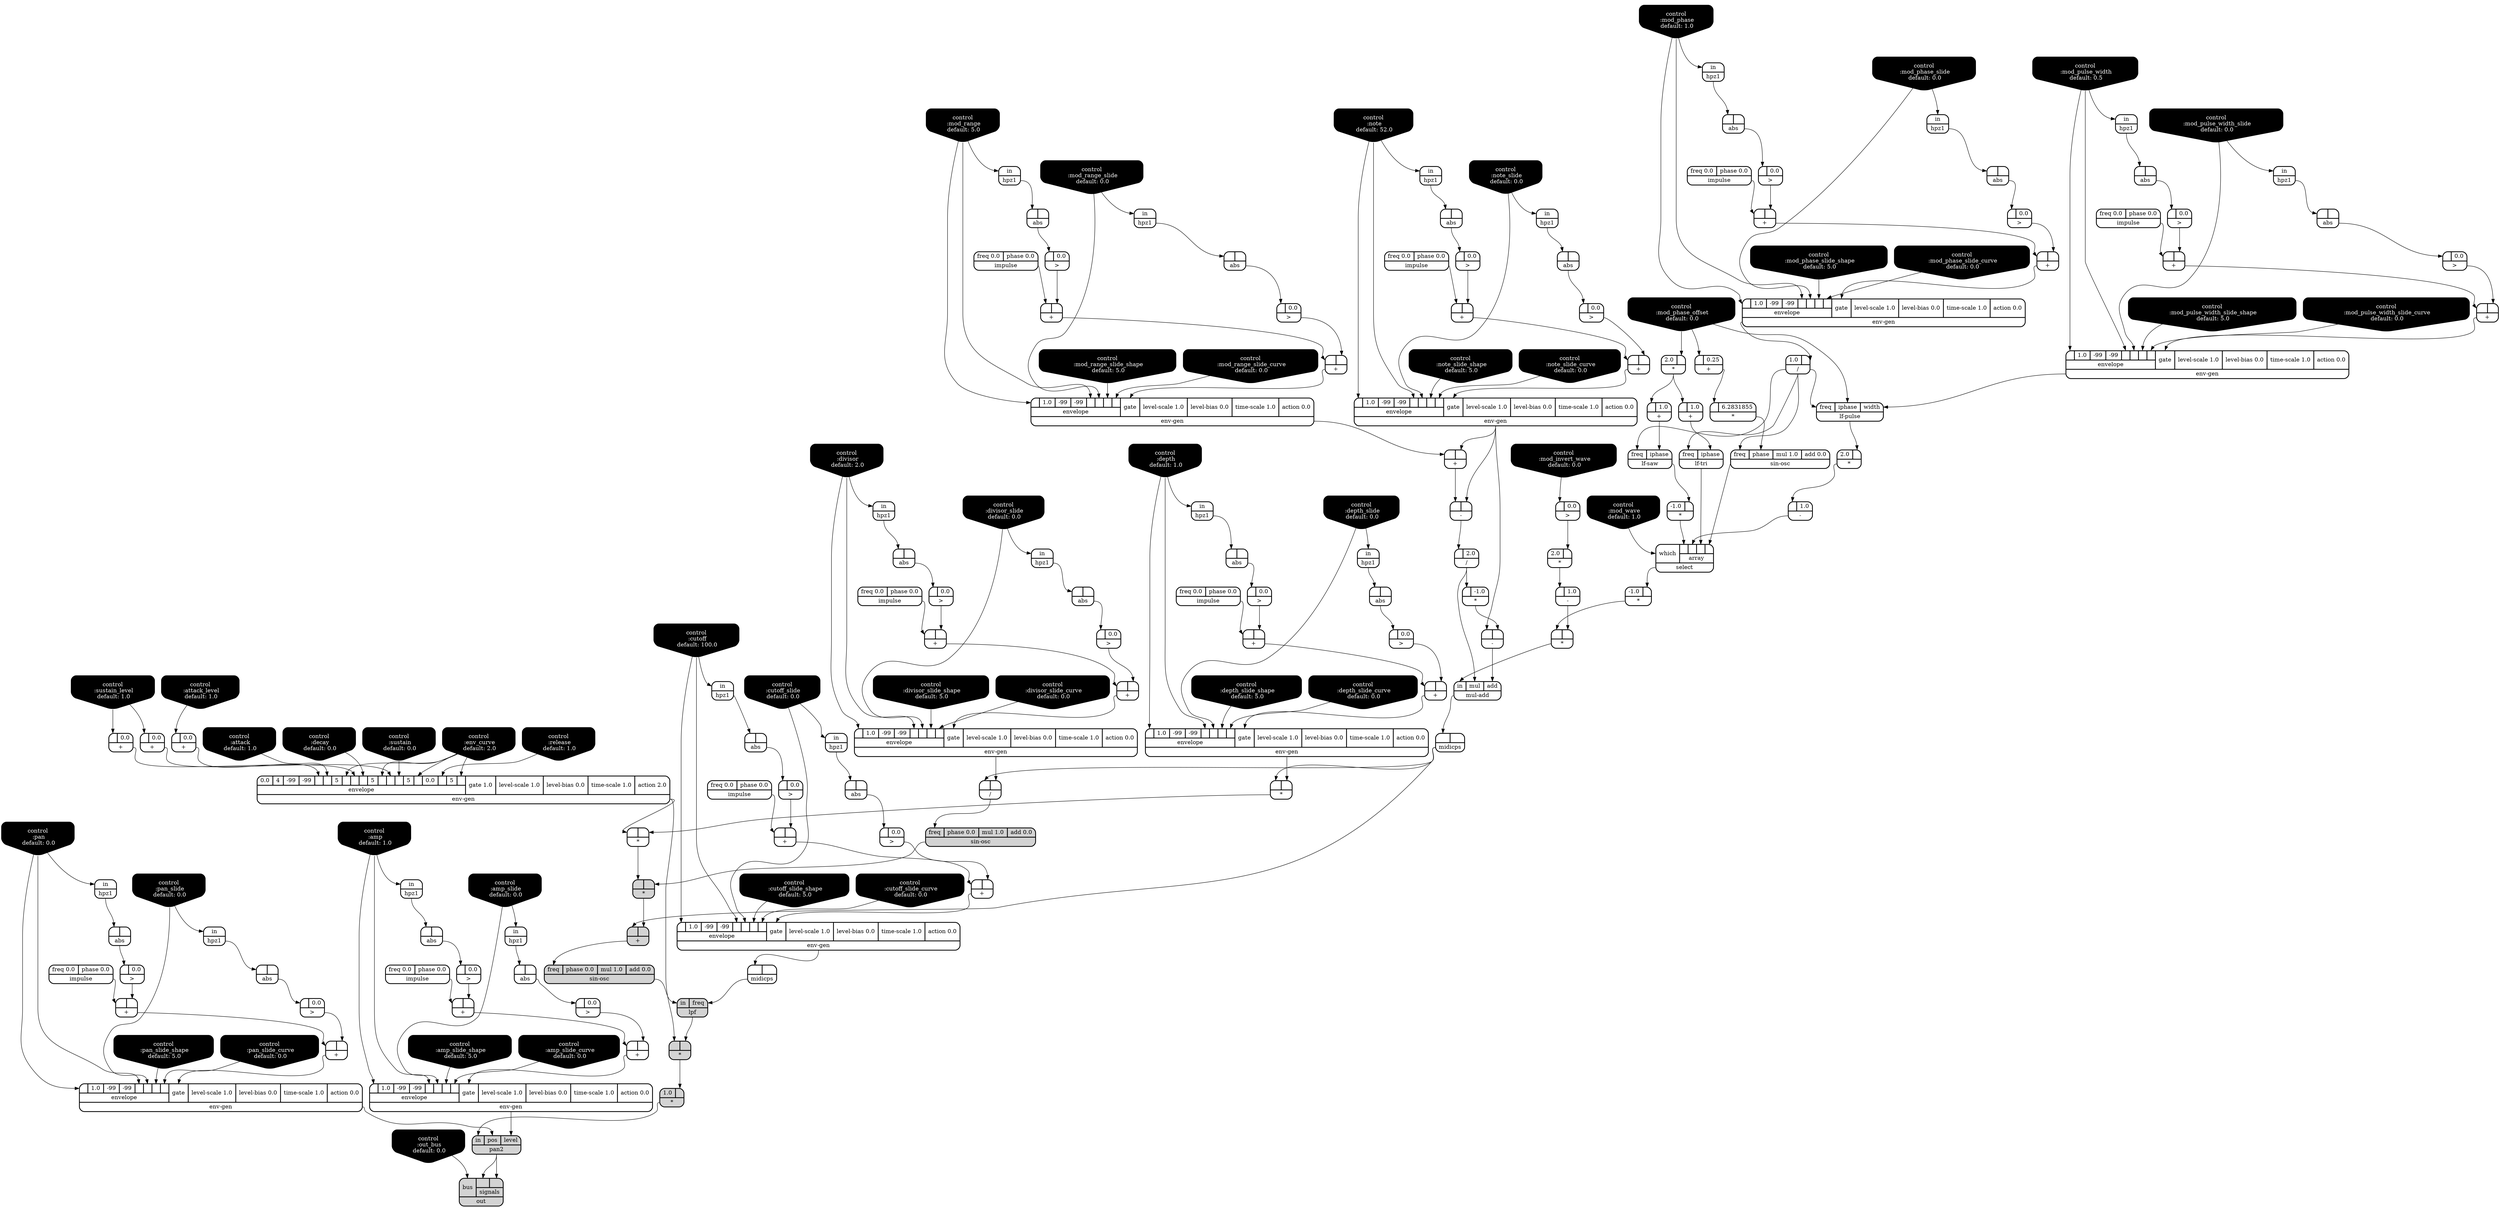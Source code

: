 digraph synthdef {
47 [label = "{{ <a> 2.0|<b> } |<__UG_NAME__>* }" style="bold, rounded" shape=record rankdir=LR];
61 [label = "{{ <a> -1.0|<b> } |<__UG_NAME__>* }" style="bold, rounded" shape=record rankdir=LR];
73 [label = "{{ <a> 2.0|<b> } |<__UG_NAME__>* }" style="bold, rounded" shape=record rankdir=LR];
78 [label = "{{ <a> |<b> 6.2831855} |<__UG_NAME__>* }" style="bold, rounded" shape=record rankdir=LR];
81 [label = "{{ <a> -1.0|<b> } |<__UG_NAME__>* }" style="bold, rounded" shape=record rankdir=LR];
83 [label = "{{ <a> 2.0|<b> } |<__UG_NAME__>* }" style="bold, rounded" shape=record rankdir=LR];
85 [label = "{{ <a> |<b> } |<__UG_NAME__>* }" style="bold, rounded" shape=record rankdir=LR];
109 [label = "{{ <a> |<b> -1.0} |<__UG_NAME__>* }" style="bold, rounded" shape=record rankdir=LR];
149 [label = "{{ <a> |<b> } |<__UG_NAME__>* }" style="bold, rounded" shape=record rankdir=LR];
156 [label = "{{ <a> |<b> } |<__UG_NAME__>* }" style="bold, rounded" shape=record rankdir=LR];
157 [label = "{{ <a> |<b> } |<__UG_NAME__>* }" style="filled, bold, rounded"  shape=record rankdir=LR];
162 [label = "{{ <a> |<b> } |<__UG_NAME__>* }" style="filled, bold, rounded"  shape=record rankdir=LR];
163 [label = "{{ <a> 1.0|<b> } |<__UG_NAME__>* }" style="filled, bold, rounded"  shape=record rankdir=LR];
48 [label = "{{ <a> |<b> 1.0} |<__UG_NAME__>+ }" style="bold, rounded" shape=record rankdir=LR];
53 [label = "{{ <a> |<b> } |<__UG_NAME__>+ }" style="bold, rounded" shape=record rankdir=LR];
57 [label = "{{ <a> |<b> } |<__UG_NAME__>+ }" style="bold, rounded" shape=record rankdir=LR];
66 [label = "{{ <a> |<b> } |<__UG_NAME__>+ }" style="bold, rounded" shape=record rankdir=LR];
70 [label = "{{ <a> |<b> } |<__UG_NAME__>+ }" style="bold, rounded" shape=record rankdir=LR];
75 [label = "{{ <a> |<b> 1.0} |<__UG_NAME__>+ }" style="bold, rounded" shape=record rankdir=LR];
77 [label = "{{ <a> |<b> 0.25} |<__UG_NAME__>+ }" style="bold, rounded" shape=record rankdir=LR];
90 [label = "{{ <a> |<b> } |<__UG_NAME__>+ }" style="bold, rounded" shape=record rankdir=LR];
94 [label = "{{ <a> |<b> } |<__UG_NAME__>+ }" style="bold, rounded" shape=record rankdir=LR];
100 [label = "{{ <a> |<b> } |<__UG_NAME__>+ }" style="bold, rounded" shape=record rankdir=LR];
104 [label = "{{ <a> |<b> } |<__UG_NAME__>+ }" style="bold, rounded" shape=record rankdir=LR];
106 [label = "{{ <a> |<b> } |<__UG_NAME__>+ }" style="bold, rounded" shape=record rankdir=LR];
117 [label = "{{ <a> |<b> } |<__UG_NAME__>+ }" style="bold, rounded" shape=record rankdir=LR];
121 [label = "{{ <a> |<b> } |<__UG_NAME__>+ }" style="bold, rounded" shape=record rankdir=LR];
125 [label = "{{ <a> |<b> 0.0} |<__UG_NAME__>+ }" style="bold, rounded" shape=record rankdir=LR];
136 [label = "{{ <a> |<b> } |<__UG_NAME__>+ }" style="bold, rounded" shape=record rankdir=LR];
138 [label = "{{ <a> |<b> } |<__UG_NAME__>+ }" style="bold, rounded" shape=record rankdir=LR];
145 [label = "{{ <a> |<b> } |<__UG_NAME__>+ }" style="bold, rounded" shape=record rankdir=LR];
147 [label = "{{ <a> |<b> } |<__UG_NAME__>+ }" style="bold, rounded" shape=record rankdir=LR];
150 [label = "{{ <a> |<b> 0.0} |<__UG_NAME__>+ }" style="bold, rounded" shape=record rankdir=LR];
151 [label = "{{ <a> |<b> 0.0} |<__UG_NAME__>+ }" style="bold, rounded" shape=record rankdir=LR];
158 [label = "{{ <a> |<b> } |<__UG_NAME__>+ }" style="filled, bold, rounded"  shape=record rankdir=LR];
166 [label = "{{ <a> |<b> } |<__UG_NAME__>+ }" style="bold, rounded" shape=record rankdir=LR];
169 [label = "{{ <a> |<b> } |<__UG_NAME__>+ }" style="bold, rounded" shape=record rankdir=LR];
173 [label = "{{ <a> |<b> } |<__UG_NAME__>+ }" style="bold, rounded" shape=record rankdir=LR];
176 [label = "{{ <a> |<b> } |<__UG_NAME__>+ }" style="bold, rounded" shape=record rankdir=LR];
74 [label = "{{ <a> |<b> 1.0} |<__UG_NAME__>- }" style="bold, rounded" shape=record rankdir=LR];
84 [label = "{{ <a> |<b> 1.0} |<__UG_NAME__>- }" style="bold, rounded" shape=record rankdir=LR];
107 [label = "{{ <a> |<b> } |<__UG_NAME__>- }" style="bold, rounded" shape=record rankdir=LR];
110 [label = "{{ <a> |<b> } |<__UG_NAME__>- }" style="bold, rounded" shape=record rankdir=LR];
59 [label = "{{ <a> 1.0|<b> } |<__UG_NAME__>/ }" style="bold, rounded" shape=record rankdir=LR];
108 [label = "{{ <a> |<b> 2.0} |<__UG_NAME__>/ }" style="bold, rounded" shape=record rankdir=LR];
123 [label = "{{ <a> |<b> } |<__UG_NAME__>/ }" style="bold, rounded" shape=record rankdir=LR];
52 [label = "{{ <a> |<b> 0.0} |<__UG_NAME__>\> }" style="bold, rounded" shape=record rankdir=LR];
56 [label = "{{ <a> |<b> 0.0} |<__UG_NAME__>\> }" style="bold, rounded" shape=record rankdir=LR];
65 [label = "{{ <a> |<b> 0.0} |<__UG_NAME__>\> }" style="bold, rounded" shape=record rankdir=LR];
69 [label = "{{ <a> |<b> 0.0} |<__UG_NAME__>\> }" style="bold, rounded" shape=record rankdir=LR];
82 [label = "{{ <a> |<b> 0.0} |<__UG_NAME__>\> }" style="bold, rounded" shape=record rankdir=LR];
89 [label = "{{ <a> |<b> 0.0} |<__UG_NAME__>\> }" style="bold, rounded" shape=record rankdir=LR];
93 [label = "{{ <a> |<b> 0.0} |<__UG_NAME__>\> }" style="bold, rounded" shape=record rankdir=LR];
99 [label = "{{ <a> |<b> 0.0} |<__UG_NAME__>\> }" style="bold, rounded" shape=record rankdir=LR];
103 [label = "{{ <a> |<b> 0.0} |<__UG_NAME__>\> }" style="bold, rounded" shape=record rankdir=LR];
116 [label = "{{ <a> |<b> 0.0} |<__UG_NAME__>\> }" style="bold, rounded" shape=record rankdir=LR];
120 [label = "{{ <a> |<b> 0.0} |<__UG_NAME__>\> }" style="bold, rounded" shape=record rankdir=LR];
135 [label = "{{ <a> |<b> 0.0} |<__UG_NAME__>\> }" style="bold, rounded" shape=record rankdir=LR];
137 [label = "{{ <a> |<b> 0.0} |<__UG_NAME__>\> }" style="bold, rounded" shape=record rankdir=LR];
144 [label = "{{ <a> |<b> 0.0} |<__UG_NAME__>\> }" style="bold, rounded" shape=record rankdir=LR];
146 [label = "{{ <a> |<b> 0.0} |<__UG_NAME__>\> }" style="bold, rounded" shape=record rankdir=LR];
165 [label = "{{ <a> |<b> 0.0} |<__UG_NAME__>\> }" style="bold, rounded" shape=record rankdir=LR];
168 [label = "{{ <a> |<b> 0.0} |<__UG_NAME__>\> }" style="bold, rounded" shape=record rankdir=LR];
172 [label = "{{ <a> |<b> 0.0} |<__UG_NAME__>\> }" style="bold, rounded" shape=record rankdir=LR];
175 [label = "{{ <a> |<b> 0.0} |<__UG_NAME__>\> }" style="bold, rounded" shape=record rankdir=LR];
51 [label = "{{ <a> |<b> } |<__UG_NAME__>abs }" style="bold, rounded" shape=record rankdir=LR];
55 [label = "{{ <a> |<b> } |<__UG_NAME__>abs }" style="bold, rounded" shape=record rankdir=LR];
64 [label = "{{ <a> |<b> } |<__UG_NAME__>abs }" style="bold, rounded" shape=record rankdir=LR];
68 [label = "{{ <a> |<b> } |<__UG_NAME__>abs }" style="bold, rounded" shape=record rankdir=LR];
88 [label = "{{ <a> |<b> } |<__UG_NAME__>abs }" style="bold, rounded" shape=record rankdir=LR];
92 [label = "{{ <a> |<b> } |<__UG_NAME__>abs }" style="bold, rounded" shape=record rankdir=LR];
98 [label = "{{ <a> |<b> } |<__UG_NAME__>abs }" style="bold, rounded" shape=record rankdir=LR];
102 [label = "{{ <a> |<b> } |<__UG_NAME__>abs }" style="bold, rounded" shape=record rankdir=LR];
115 [label = "{{ <a> |<b> } |<__UG_NAME__>abs }" style="bold, rounded" shape=record rankdir=LR];
119 [label = "{{ <a> |<b> } |<__UG_NAME__>abs }" style="bold, rounded" shape=record rankdir=LR];
128 [label = "{{ <a> |<b> } |<__UG_NAME__>abs }" style="bold, rounded" shape=record rankdir=LR];
130 [label = "{{ <a> |<b> } |<__UG_NAME__>abs }" style="bold, rounded" shape=record rankdir=LR];
134 [label = "{{ <a> |<b> } |<__UG_NAME__>abs }" style="bold, rounded" shape=record rankdir=LR];
143 [label = "{{ <a> |<b> } |<__UG_NAME__>abs }" style="bold, rounded" shape=record rankdir=LR];
153 [label = "{{ <a> |<b> } |<__UG_NAME__>abs }" style="bold, rounded" shape=record rankdir=LR];
167 [label = "{{ <a> |<b> } |<__UG_NAME__>abs }" style="bold, rounded" shape=record rankdir=LR];
171 [label = "{{ <a> |<b> } |<__UG_NAME__>abs }" style="bold, rounded" shape=record rankdir=LR];
174 [label = "{{ <a> |<b> } |<__UG_NAME__>abs }" style="bold, rounded" shape=record rankdir=LR];
0 [label = "control
 :note
 default: 52.0" shape=invhouse style="rounded, filled, bold" fillcolor=black fontcolor=white ]; 
1 [label = "control
 :note_slide
 default: 0.0" shape=invhouse style="rounded, filled, bold" fillcolor=black fontcolor=white ]; 
2 [label = "control
 :note_slide_shape
 default: 5.0" shape=invhouse style="rounded, filled, bold" fillcolor=black fontcolor=white ]; 
3 [label = "control
 :note_slide_curve
 default: 0.0" shape=invhouse style="rounded, filled, bold" fillcolor=black fontcolor=white ]; 
4 [label = "control
 :amp
 default: 1.0" shape=invhouse style="rounded, filled, bold" fillcolor=black fontcolor=white ]; 
5 [label = "control
 :amp_slide
 default: 0.0" shape=invhouse style="rounded, filled, bold" fillcolor=black fontcolor=white ]; 
6 [label = "control
 :amp_slide_shape
 default: 5.0" shape=invhouse style="rounded, filled, bold" fillcolor=black fontcolor=white ]; 
7 [label = "control
 :amp_slide_curve
 default: 0.0" shape=invhouse style="rounded, filled, bold" fillcolor=black fontcolor=white ]; 
8 [label = "control
 :pan
 default: 0.0" shape=invhouse style="rounded, filled, bold" fillcolor=black fontcolor=white ]; 
9 [label = "control
 :pan_slide
 default: 0.0" shape=invhouse style="rounded, filled, bold" fillcolor=black fontcolor=white ]; 
10 [label = "control
 :pan_slide_shape
 default: 5.0" shape=invhouse style="rounded, filled, bold" fillcolor=black fontcolor=white ]; 
11 [label = "control
 :pan_slide_curve
 default: 0.0" shape=invhouse style="rounded, filled, bold" fillcolor=black fontcolor=white ]; 
12 [label = "control
 :attack
 default: 1.0" shape=invhouse style="rounded, filled, bold" fillcolor=black fontcolor=white ]; 
13 [label = "control
 :decay
 default: 0.0" shape=invhouse style="rounded, filled, bold" fillcolor=black fontcolor=white ]; 
14 [label = "control
 :sustain
 default: 0.0" shape=invhouse style="rounded, filled, bold" fillcolor=black fontcolor=white ]; 
15 [label = "control
 :release
 default: 1.0" shape=invhouse style="rounded, filled, bold" fillcolor=black fontcolor=white ]; 
16 [label = "control
 :attack_level
 default: 1.0" shape=invhouse style="rounded, filled, bold" fillcolor=black fontcolor=white ]; 
17 [label = "control
 :sustain_level
 default: 1.0" shape=invhouse style="rounded, filled, bold" fillcolor=black fontcolor=white ]; 
18 [label = "control
 :env_curve
 default: 2.0" shape=invhouse style="rounded, filled, bold" fillcolor=black fontcolor=white ]; 
19 [label = "control
 :cutoff
 default: 100.0" shape=invhouse style="rounded, filled, bold" fillcolor=black fontcolor=white ]; 
20 [label = "control
 :cutoff_slide
 default: 0.0" shape=invhouse style="rounded, filled, bold" fillcolor=black fontcolor=white ]; 
21 [label = "control
 :cutoff_slide_shape
 default: 5.0" shape=invhouse style="rounded, filled, bold" fillcolor=black fontcolor=white ]; 
22 [label = "control
 :cutoff_slide_curve
 default: 0.0" shape=invhouse style="rounded, filled, bold" fillcolor=black fontcolor=white ]; 
23 [label = "control
 :mod_phase
 default: 1.0" shape=invhouse style="rounded, filled, bold" fillcolor=black fontcolor=white ]; 
24 [label = "control
 :mod_phase_slide
 default: 0.0" shape=invhouse style="rounded, filled, bold" fillcolor=black fontcolor=white ]; 
25 [label = "control
 :mod_phase_slide_shape
 default: 5.0" shape=invhouse style="rounded, filled, bold" fillcolor=black fontcolor=white ]; 
26 [label = "control
 :mod_phase_slide_curve
 default: 0.0" shape=invhouse style="rounded, filled, bold" fillcolor=black fontcolor=white ]; 
27 [label = "control
 :mod_range
 default: 5.0" shape=invhouse style="rounded, filled, bold" fillcolor=black fontcolor=white ]; 
28 [label = "control
 :mod_range_slide
 default: 0.0" shape=invhouse style="rounded, filled, bold" fillcolor=black fontcolor=white ]; 
29 [label = "control
 :mod_range_slide_shape
 default: 5.0" shape=invhouse style="rounded, filled, bold" fillcolor=black fontcolor=white ]; 
30 [label = "control
 :mod_range_slide_curve
 default: 0.0" shape=invhouse style="rounded, filled, bold" fillcolor=black fontcolor=white ]; 
31 [label = "control
 :mod_pulse_width
 default: 0.5" shape=invhouse style="rounded, filled, bold" fillcolor=black fontcolor=white ]; 
32 [label = "control
 :mod_pulse_width_slide
 default: 0.0" shape=invhouse style="rounded, filled, bold" fillcolor=black fontcolor=white ]; 
33 [label = "control
 :mod_pulse_width_slide_shape
 default: 5.0" shape=invhouse style="rounded, filled, bold" fillcolor=black fontcolor=white ]; 
34 [label = "control
 :mod_pulse_width_slide_curve
 default: 0.0" shape=invhouse style="rounded, filled, bold" fillcolor=black fontcolor=white ]; 
35 [label = "control
 :mod_phase_offset
 default: 0.0" shape=invhouse style="rounded, filled, bold" fillcolor=black fontcolor=white ]; 
36 [label = "control
 :mod_wave
 default: 1.0" shape=invhouse style="rounded, filled, bold" fillcolor=black fontcolor=white ]; 
37 [label = "control
 :mod_invert_wave
 default: 0.0" shape=invhouse style="rounded, filled, bold" fillcolor=black fontcolor=white ]; 
38 [label = "control
 :divisor
 default: 2.0" shape=invhouse style="rounded, filled, bold" fillcolor=black fontcolor=white ]; 
39 [label = "control
 :divisor_slide
 default: 0.0" shape=invhouse style="rounded, filled, bold" fillcolor=black fontcolor=white ]; 
40 [label = "control
 :divisor_slide_shape
 default: 5.0" shape=invhouse style="rounded, filled, bold" fillcolor=black fontcolor=white ]; 
41 [label = "control
 :divisor_slide_curve
 default: 0.0" shape=invhouse style="rounded, filled, bold" fillcolor=black fontcolor=white ]; 
42 [label = "control
 :depth
 default: 1.0" shape=invhouse style="rounded, filled, bold" fillcolor=black fontcolor=white ]; 
43 [label = "control
 :depth_slide
 default: 0.0" shape=invhouse style="rounded, filled, bold" fillcolor=black fontcolor=white ]; 
44 [label = "control
 :depth_slide_shape
 default: 5.0" shape=invhouse style="rounded, filled, bold" fillcolor=black fontcolor=white ]; 
45 [label = "control
 :depth_slide_curve
 default: 0.0" shape=invhouse style="rounded, filled, bold" fillcolor=black fontcolor=white ]; 
46 [label = "control
 :out_bus
 default: 0.0" shape=invhouse style="rounded, filled, bold" fillcolor=black fontcolor=white ]; 
58 [label = "{{ {{<envelope___control___0>|1.0|-99|-99|<envelope___control___4>|<envelope___control___5>|<envelope___control___6>|<envelope___control___7>}|envelope}|<gate> gate|<level____scale> level-scale 1.0|<level____bias> level-bias 0.0|<time____scale> time-scale 1.0|<action> action 0.0} |<__UG_NAME__>env-gen }" style="bold, rounded" shape=record rankdir=LR];
71 [label = "{{ {{<envelope___control___0>|1.0|-99|-99|<envelope___control___4>|<envelope___control___5>|<envelope___control___6>|<envelope___control___7>}|envelope}|<gate> gate|<level____scale> level-scale 1.0|<level____bias> level-bias 0.0|<time____scale> time-scale 1.0|<action> action 0.0} |<__UG_NAME__>env-gen }" style="bold, rounded" shape=record rankdir=LR];
95 [label = "{{ {{<envelope___control___0>|1.0|-99|-99|<envelope___control___4>|<envelope___control___5>|<envelope___control___6>|<envelope___control___7>}|envelope}|<gate> gate|<level____scale> level-scale 1.0|<level____bias> level-bias 0.0|<time____scale> time-scale 1.0|<action> action 0.0} |<__UG_NAME__>env-gen }" style="bold, rounded" shape=record rankdir=LR];
105 [label = "{{ {{<envelope___control___0>|1.0|-99|-99|<envelope___control___4>|<envelope___control___5>|<envelope___control___6>|<envelope___control___7>}|envelope}|<gate> gate|<level____scale> level-scale 1.0|<level____bias> level-bias 0.0|<time____scale> time-scale 1.0|<action> action 0.0} |<__UG_NAME__>env-gen }" style="bold, rounded" shape=record rankdir=LR];
122 [label = "{{ {{<envelope___control___0>|1.0|-99|-99|<envelope___control___4>|<envelope___control___5>|<envelope___control___6>|<envelope___control___7>}|envelope}|<gate> gate|<level____scale> level-scale 1.0|<level____bias> level-bias 0.0|<time____scale> time-scale 1.0|<action> action 0.0} |<__UG_NAME__>env-gen }" style="bold, rounded" shape=record rankdir=LR];
139 [label = "{{ {{<envelope___control___0>|1.0|-99|-99|<envelope___control___4>|<envelope___control___5>|<envelope___control___6>|<envelope___control___7>}|envelope}|<gate> gate|<level____scale> level-scale 1.0|<level____bias> level-bias 0.0|<time____scale> time-scale 1.0|<action> action 0.0} |<__UG_NAME__>env-gen }" style="bold, rounded" shape=record rankdir=LR];
148 [label = "{{ {{<envelope___control___0>|1.0|-99|-99|<envelope___control___4>|<envelope___control___5>|<envelope___control___6>|<envelope___control___7>}|envelope}|<gate> gate|<level____scale> level-scale 1.0|<level____bias> level-bias 0.0|<time____scale> time-scale 1.0|<action> action 0.0} |<__UG_NAME__>env-gen }" style="bold, rounded" shape=record rankdir=LR];
155 [label = "{{ {{0.0|4|-99|-99|<envelope___binary____op____u____gen___4>|<envelope___control___5>|5|<envelope___control___7>|<envelope___binary____op____u____gen___8>|<envelope___control___9>|5|<envelope___control___11>|<envelope___binary____op____u____gen___12>|<envelope___control___13>|5|<envelope___control___15>|0.0|<envelope___control___17>|5|<envelope___control___19>}|envelope}|<gate> gate 1.0|<level____scale> level-scale 1.0|<level____bias> level-bias 0.0|<time____scale> time-scale 1.0|<action> action 2.0} |<__UG_NAME__>env-gen }" style="bold, rounded" shape=record rankdir=LR];
170 [label = "{{ {{<envelope___control___0>|1.0|-99|-99|<envelope___control___4>|<envelope___control___5>|<envelope___control___6>|<envelope___control___7>}|envelope}|<gate> gate|<level____scale> level-scale 1.0|<level____bias> level-bias 0.0|<time____scale> time-scale 1.0|<action> action 0.0} |<__UG_NAME__>env-gen }" style="bold, rounded" shape=record rankdir=LR];
177 [label = "{{ {{<envelope___control___0>|1.0|-99|-99|<envelope___control___4>|<envelope___control___5>|<envelope___control___6>|<envelope___control___7>}|envelope}|<gate> gate|<level____scale> level-scale 1.0|<level____bias> level-bias 0.0|<time____scale> time-scale 1.0|<action> action 0.0} |<__UG_NAME__>env-gen }" style="bold, rounded" shape=record rankdir=LR];
50 [label = "{{ <in> in} |<__UG_NAME__>hpz1 }" style="bold, rounded" shape=record rankdir=LR];
54 [label = "{{ <in> in} |<__UG_NAME__>hpz1 }" style="bold, rounded" shape=record rankdir=LR];
63 [label = "{{ <in> in} |<__UG_NAME__>hpz1 }" style="bold, rounded" shape=record rankdir=LR];
67 [label = "{{ <in> in} |<__UG_NAME__>hpz1 }" style="bold, rounded" shape=record rankdir=LR];
87 [label = "{{ <in> in} |<__UG_NAME__>hpz1 }" style="bold, rounded" shape=record rankdir=LR];
91 [label = "{{ <in> in} |<__UG_NAME__>hpz1 }" style="bold, rounded" shape=record rankdir=LR];
97 [label = "{{ <in> in} |<__UG_NAME__>hpz1 }" style="bold, rounded" shape=record rankdir=LR];
101 [label = "{{ <in> in} |<__UG_NAME__>hpz1 }" style="bold, rounded" shape=record rankdir=LR];
114 [label = "{{ <in> in} |<__UG_NAME__>hpz1 }" style="bold, rounded" shape=record rankdir=LR];
118 [label = "{{ <in> in} |<__UG_NAME__>hpz1 }" style="bold, rounded" shape=record rankdir=LR];
126 [label = "{{ <in> in} |<__UG_NAME__>hpz1 }" style="bold, rounded" shape=record rankdir=LR];
127 [label = "{{ <in> in} |<__UG_NAME__>hpz1 }" style="bold, rounded" shape=record rankdir=LR];
129 [label = "{{ <in> in} |<__UG_NAME__>hpz1 }" style="bold, rounded" shape=record rankdir=LR];
131 [label = "{{ <in> in} |<__UG_NAME__>hpz1 }" style="bold, rounded" shape=record rankdir=LR];
133 [label = "{{ <in> in} |<__UG_NAME__>hpz1 }" style="bold, rounded" shape=record rankdir=LR];
142 [label = "{{ <in> in} |<__UG_NAME__>hpz1 }" style="bold, rounded" shape=record rankdir=LR];
152 [label = "{{ <in> in} |<__UG_NAME__>hpz1 }" style="bold, rounded" shape=record rankdir=LR];
154 [label = "{{ <in> in} |<__UG_NAME__>hpz1 }" style="bold, rounded" shape=record rankdir=LR];
49 [label = "{{ <freq> freq 0.0|<phase> phase 0.0} |<__UG_NAME__>impulse }" style="bold, rounded" shape=record rankdir=LR];
62 [label = "{{ <freq> freq 0.0|<phase> phase 0.0} |<__UG_NAME__>impulse }" style="bold, rounded" shape=record rankdir=LR];
86 [label = "{{ <freq> freq 0.0|<phase> phase 0.0} |<__UG_NAME__>impulse }" style="bold, rounded" shape=record rankdir=LR];
96 [label = "{{ <freq> freq 0.0|<phase> phase 0.0} |<__UG_NAME__>impulse }" style="bold, rounded" shape=record rankdir=LR];
113 [label = "{{ <freq> freq 0.0|<phase> phase 0.0} |<__UG_NAME__>impulse }" style="bold, rounded" shape=record rankdir=LR];
132 [label = "{{ <freq> freq 0.0|<phase> phase 0.0} |<__UG_NAME__>impulse }" style="bold, rounded" shape=record rankdir=LR];
140 [label = "{{ <freq> freq 0.0|<phase> phase 0.0} |<__UG_NAME__>impulse }" style="bold, rounded" shape=record rankdir=LR];
141 [label = "{{ <freq> freq 0.0|<phase> phase 0.0} |<__UG_NAME__>impulse }" style="bold, rounded" shape=record rankdir=LR];
164 [label = "{{ <freq> freq 0.0|<phase> phase 0.0} |<__UG_NAME__>impulse }" style="bold, rounded" shape=record rankdir=LR];
72 [label = "{{ <freq> freq|<iphase> iphase|<width> width} |<__UG_NAME__>lf-pulse }" style="bold, rounded" shape=record rankdir=LR];
60 [label = "{{ <freq> freq|<iphase> iphase} |<__UG_NAME__>lf-saw }" style="bold, rounded" shape=record rankdir=LR];
76 [label = "{{ <freq> freq|<iphase> iphase} |<__UG_NAME__>lf-tri }" style="bold, rounded" shape=record rankdir=LR];
161 [label = "{{ <in> in|<freq> freq} |<__UG_NAME__>lpf }" style="filled, bold, rounded"  shape=record rankdir=LR];
112 [label = "{{ <a> |<b> } |<__UG_NAME__>midicps }" style="bold, rounded" shape=record rankdir=LR];
160 [label = "{{ <a> |<b> } |<__UG_NAME__>midicps }" style="bold, rounded" shape=record rankdir=LR];
111 [label = "{{ <in> in|<mul> mul|<add> add} |<__UG_NAME__>mul-add }" style="bold, rounded" shape=record rankdir=LR];
179 [label = "{{ <bus> bus|{{<signals___pan2___0>|<signals___pan2___1>}|signals}} |<__UG_NAME__>out }" style="filled, bold, rounded"  shape=record rankdir=LR];
178 [label = "{{ <in> in|<pos> pos|<level> level} |<__UG_NAME__>pan2 }" style="filled, bold, rounded"  shape=record rankdir=LR];
80 [label = "{{ <which> which|{{<array___binary____op____u____gen___0>|<array___binary____op____u____gen___1>|<array___lf____tri___2>|<array___sin____osc___3>}|array}} |<__UG_NAME__>select }" style="bold, rounded" shape=record rankdir=LR];
79 [label = "{{ <freq> freq|<phase> phase|<mul> mul 1.0|<add> add 0.0} |<__UG_NAME__>sin-osc }" style="bold, rounded" shape=record rankdir=LR];
124 [label = "{{ <freq> freq|<phase> phase 0.0|<mul> mul 1.0|<add> add 0.0} |<__UG_NAME__>sin-osc }" style="filled, bold, rounded"  shape=record rankdir=LR];
159 [label = "{{ <freq> freq|<phase> phase 0.0|<mul> mul 1.0|<add> add 0.0} |<__UG_NAME__>sin-osc }" style="filled, bold, rounded"  shape=record rankdir=LR];

35:__UG_NAME__ -> 47:b ;
60:__UG_NAME__ -> 61:b ;
72:__UG_NAME__ -> 73:b ;
77:__UG_NAME__ -> 78:a ;
80:__UG_NAME__ -> 81:b ;
82:__UG_NAME__ -> 83:b ;
84:__UG_NAME__ -> 85:b ;
81:__UG_NAME__ -> 85:a ;
108:__UG_NAME__ -> 109:a ;
148:__UG_NAME__ -> 149:b ;
112:__UG_NAME__ -> 149:a ;
149:__UG_NAME__ -> 156:b ;
155:__UG_NAME__ -> 156:a ;
124:__UG_NAME__ -> 157:b ;
156:__UG_NAME__ -> 157:a ;
161:__UG_NAME__ -> 162:b ;
155:__UG_NAME__ -> 162:a ;
162:__UG_NAME__ -> 163:b ;
47:__UG_NAME__ -> 48:a ;
52:__UG_NAME__ -> 53:b ;
49:__UG_NAME__ -> 53:a ;
56:__UG_NAME__ -> 57:b ;
53:__UG_NAME__ -> 57:a ;
65:__UG_NAME__ -> 66:b ;
62:__UG_NAME__ -> 66:a ;
69:__UG_NAME__ -> 70:b ;
66:__UG_NAME__ -> 70:a ;
47:__UG_NAME__ -> 75:a ;
35:__UG_NAME__ -> 77:a ;
89:__UG_NAME__ -> 90:b ;
86:__UG_NAME__ -> 90:a ;
93:__UG_NAME__ -> 94:b ;
90:__UG_NAME__ -> 94:a ;
99:__UG_NAME__ -> 100:b ;
96:__UG_NAME__ -> 100:a ;
103:__UG_NAME__ -> 104:b ;
100:__UG_NAME__ -> 104:a ;
105:__UG_NAME__ -> 106:b ;
95:__UG_NAME__ -> 106:a ;
116:__UG_NAME__ -> 117:b ;
113:__UG_NAME__ -> 117:a ;
120:__UG_NAME__ -> 121:b ;
117:__UG_NAME__ -> 121:a ;
17:__UG_NAME__ -> 125:a ;
135:__UG_NAME__ -> 136:b ;
132:__UG_NAME__ -> 136:a ;
137:__UG_NAME__ -> 138:b ;
136:__UG_NAME__ -> 138:a ;
144:__UG_NAME__ -> 145:b ;
141:__UG_NAME__ -> 145:a ;
146:__UG_NAME__ -> 147:b ;
145:__UG_NAME__ -> 147:a ;
16:__UG_NAME__ -> 150:a ;
17:__UG_NAME__ -> 151:a ;
157:__UG_NAME__ -> 158:b ;
112:__UG_NAME__ -> 158:a ;
165:__UG_NAME__ -> 166:b ;
164:__UG_NAME__ -> 166:a ;
168:__UG_NAME__ -> 169:b ;
166:__UG_NAME__ -> 169:a ;
172:__UG_NAME__ -> 173:b ;
140:__UG_NAME__ -> 173:a ;
175:__UG_NAME__ -> 176:b ;
173:__UG_NAME__ -> 176:a ;
73:__UG_NAME__ -> 74:a ;
83:__UG_NAME__ -> 84:a ;
105:__UG_NAME__ -> 107:b ;
106:__UG_NAME__ -> 107:a ;
109:__UG_NAME__ -> 110:b ;
105:__UG_NAME__ -> 110:a ;
58:__UG_NAME__ -> 59:b ;
107:__UG_NAME__ -> 108:a ;
122:__UG_NAME__ -> 123:b ;
112:__UG_NAME__ -> 123:a ;
51:__UG_NAME__ -> 52:a ;
55:__UG_NAME__ -> 56:a ;
64:__UG_NAME__ -> 65:a ;
68:__UG_NAME__ -> 69:a ;
37:__UG_NAME__ -> 82:a ;
88:__UG_NAME__ -> 89:a ;
92:__UG_NAME__ -> 93:a ;
98:__UG_NAME__ -> 99:a ;
102:__UG_NAME__ -> 103:a ;
115:__UG_NAME__ -> 116:a ;
119:__UG_NAME__ -> 120:a ;
134:__UG_NAME__ -> 135:a ;
128:__UG_NAME__ -> 137:a ;
143:__UG_NAME__ -> 144:a ;
130:__UG_NAME__ -> 146:a ;
153:__UG_NAME__ -> 165:a ;
167:__UG_NAME__ -> 168:a ;
171:__UG_NAME__ -> 172:a ;
174:__UG_NAME__ -> 175:a ;
50:__UG_NAME__ -> 51:a ;
54:__UG_NAME__ -> 55:a ;
63:__UG_NAME__ -> 64:a ;
67:__UG_NAME__ -> 68:a ;
87:__UG_NAME__ -> 88:a ;
91:__UG_NAME__ -> 92:a ;
97:__UG_NAME__ -> 98:a ;
101:__UG_NAME__ -> 102:a ;
114:__UG_NAME__ -> 115:a ;
118:__UG_NAME__ -> 119:a ;
127:__UG_NAME__ -> 128:a ;
129:__UG_NAME__ -> 130:a ;
133:__UG_NAME__ -> 134:a ;
142:__UG_NAME__ -> 143:a ;
152:__UG_NAME__ -> 153:a ;
126:__UG_NAME__ -> 167:a ;
131:__UG_NAME__ -> 171:a ;
154:__UG_NAME__ -> 174:a ;
57:__UG_NAME__ -> 58:gate ;
23:__UG_NAME__ -> 58:envelope___control___0 ;
23:__UG_NAME__ -> 58:envelope___control___4 ;
24:__UG_NAME__ -> 58:envelope___control___5 ;
25:__UG_NAME__ -> 58:envelope___control___6 ;
26:__UG_NAME__ -> 58:envelope___control___7 ;
70:__UG_NAME__ -> 71:gate ;
31:__UG_NAME__ -> 71:envelope___control___0 ;
31:__UG_NAME__ -> 71:envelope___control___4 ;
32:__UG_NAME__ -> 71:envelope___control___5 ;
33:__UG_NAME__ -> 71:envelope___control___6 ;
34:__UG_NAME__ -> 71:envelope___control___7 ;
94:__UG_NAME__ -> 95:gate ;
27:__UG_NAME__ -> 95:envelope___control___0 ;
27:__UG_NAME__ -> 95:envelope___control___4 ;
28:__UG_NAME__ -> 95:envelope___control___5 ;
29:__UG_NAME__ -> 95:envelope___control___6 ;
30:__UG_NAME__ -> 95:envelope___control___7 ;
104:__UG_NAME__ -> 105:gate ;
0:__UG_NAME__ -> 105:envelope___control___0 ;
0:__UG_NAME__ -> 105:envelope___control___4 ;
1:__UG_NAME__ -> 105:envelope___control___5 ;
2:__UG_NAME__ -> 105:envelope___control___6 ;
3:__UG_NAME__ -> 105:envelope___control___7 ;
121:__UG_NAME__ -> 122:gate ;
38:__UG_NAME__ -> 122:envelope___control___0 ;
38:__UG_NAME__ -> 122:envelope___control___4 ;
39:__UG_NAME__ -> 122:envelope___control___5 ;
40:__UG_NAME__ -> 122:envelope___control___6 ;
41:__UG_NAME__ -> 122:envelope___control___7 ;
138:__UG_NAME__ -> 139:gate ;
19:__UG_NAME__ -> 139:envelope___control___0 ;
19:__UG_NAME__ -> 139:envelope___control___4 ;
20:__UG_NAME__ -> 139:envelope___control___5 ;
21:__UG_NAME__ -> 139:envelope___control___6 ;
22:__UG_NAME__ -> 139:envelope___control___7 ;
147:__UG_NAME__ -> 148:gate ;
42:__UG_NAME__ -> 148:envelope___control___0 ;
42:__UG_NAME__ -> 148:envelope___control___4 ;
43:__UG_NAME__ -> 148:envelope___control___5 ;
44:__UG_NAME__ -> 148:envelope___control___6 ;
45:__UG_NAME__ -> 148:envelope___control___7 ;
150:__UG_NAME__ -> 155:envelope___binary____op____u____gen___4 ;
12:__UG_NAME__ -> 155:envelope___control___5 ;
18:__UG_NAME__ -> 155:envelope___control___7 ;
125:__UG_NAME__ -> 155:envelope___binary____op____u____gen___8 ;
13:__UG_NAME__ -> 155:envelope___control___9 ;
18:__UG_NAME__ -> 155:envelope___control___11 ;
151:__UG_NAME__ -> 155:envelope___binary____op____u____gen___12 ;
14:__UG_NAME__ -> 155:envelope___control___13 ;
18:__UG_NAME__ -> 155:envelope___control___15 ;
15:__UG_NAME__ -> 155:envelope___control___17 ;
18:__UG_NAME__ -> 155:envelope___control___19 ;
169:__UG_NAME__ -> 170:gate ;
8:__UG_NAME__ -> 170:envelope___control___0 ;
8:__UG_NAME__ -> 170:envelope___control___4 ;
9:__UG_NAME__ -> 170:envelope___control___5 ;
10:__UG_NAME__ -> 170:envelope___control___6 ;
11:__UG_NAME__ -> 170:envelope___control___7 ;
176:__UG_NAME__ -> 177:gate ;
4:__UG_NAME__ -> 177:envelope___control___0 ;
4:__UG_NAME__ -> 177:envelope___control___4 ;
5:__UG_NAME__ -> 177:envelope___control___5 ;
6:__UG_NAME__ -> 177:envelope___control___6 ;
7:__UG_NAME__ -> 177:envelope___control___7 ;
23:__UG_NAME__ -> 50:in ;
24:__UG_NAME__ -> 54:in ;
31:__UG_NAME__ -> 63:in ;
32:__UG_NAME__ -> 67:in ;
27:__UG_NAME__ -> 87:in ;
28:__UG_NAME__ -> 91:in ;
0:__UG_NAME__ -> 97:in ;
1:__UG_NAME__ -> 101:in ;
38:__UG_NAME__ -> 114:in ;
39:__UG_NAME__ -> 118:in ;
9:__UG_NAME__ -> 126:in ;
20:__UG_NAME__ -> 127:in ;
43:__UG_NAME__ -> 129:in ;
4:__UG_NAME__ -> 131:in ;
19:__UG_NAME__ -> 133:in ;
42:__UG_NAME__ -> 142:in ;
8:__UG_NAME__ -> 152:in ;
5:__UG_NAME__ -> 154:in ;
71:__UG_NAME__ -> 72:width ;
35:__UG_NAME__ -> 72:iphase ;
59:__UG_NAME__ -> 72:freq ;
48:__UG_NAME__ -> 60:iphase ;
59:__UG_NAME__ -> 60:freq ;
75:__UG_NAME__ -> 76:iphase ;
59:__UG_NAME__ -> 76:freq ;
160:__UG_NAME__ -> 161:freq ;
159:__UG_NAME__ -> 161:in ;
111:__UG_NAME__ -> 112:a ;
139:__UG_NAME__ -> 160:a ;
110:__UG_NAME__ -> 111:add ;
108:__UG_NAME__ -> 111:mul ;
85:__UG_NAME__ -> 111:in ;
178:__UG_NAME__ -> 179:signals___pan2___0 ;
178:__UG_NAME__ -> 179:signals___pan2___1 ;
46:__UG_NAME__ -> 179:bus ;
177:__UG_NAME__ -> 178:level ;
170:__UG_NAME__ -> 178:pos ;
163:__UG_NAME__ -> 178:in ;
61:__UG_NAME__ -> 80:array___binary____op____u____gen___0 ;
74:__UG_NAME__ -> 80:array___binary____op____u____gen___1 ;
76:__UG_NAME__ -> 80:array___lf____tri___2 ;
79:__UG_NAME__ -> 80:array___sin____osc___3 ;
36:__UG_NAME__ -> 80:which ;
78:__UG_NAME__ -> 79:phase ;
59:__UG_NAME__ -> 79:freq ;
123:__UG_NAME__ -> 124:freq ;
158:__UG_NAME__ -> 159:freq ;

}